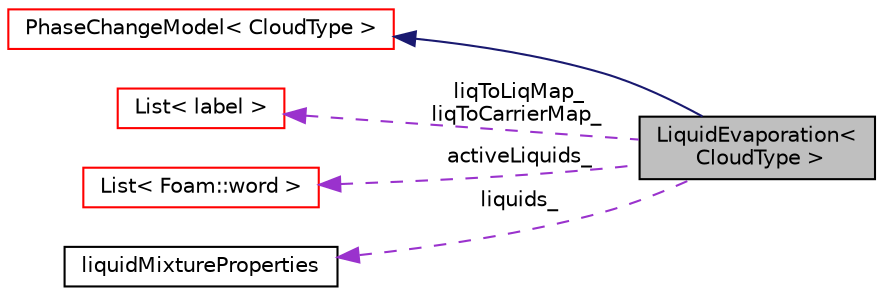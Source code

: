 digraph "LiquidEvaporation&lt; CloudType &gt;"
{
  bgcolor="transparent";
  edge [fontname="Helvetica",fontsize="10",labelfontname="Helvetica",labelfontsize="10"];
  node [fontname="Helvetica",fontsize="10",shape=record];
  rankdir="LR";
  Node1 [label="LiquidEvaporation\<\l CloudType \>",height=0.2,width=0.4,color="black", fillcolor="grey75", style="filled", fontcolor="black"];
  Node2 -> Node1 [dir="back",color="midnightblue",fontsize="10",style="solid",fontname="Helvetica"];
  Node2 [label="PhaseChangeModel\< CloudType \>",height=0.2,width=0.4,color="red",URL="$a01872.html",tooltip="Templated phase change model class. "];
  Node3 -> Node1 [dir="back",color="darkorchid3",fontsize="10",style="dashed",label=" liqToLiqMap_\nliqToCarrierMap_" ,fontname="Helvetica"];
  Node3 [label="List\< label \>",height=0.2,width=0.4,color="red",URL="$a01391.html"];
  Node4 -> Node1 [dir="back",color="darkorchid3",fontsize="10",style="dashed",label=" activeLiquids_" ,fontname="Helvetica"];
  Node4 [label="List\< Foam::word \>",height=0.2,width=0.4,color="red",URL="$a01391.html"];
  Node5 -> Node1 [dir="back",color="darkorchid3",fontsize="10",style="dashed",label=" liquids_" ,fontname="Helvetica"];
  Node5 [label="liquidMixtureProperties",height=0.2,width=0.4,color="black",URL="$a01386.html",tooltip="A mixture of liquids. "];
}
